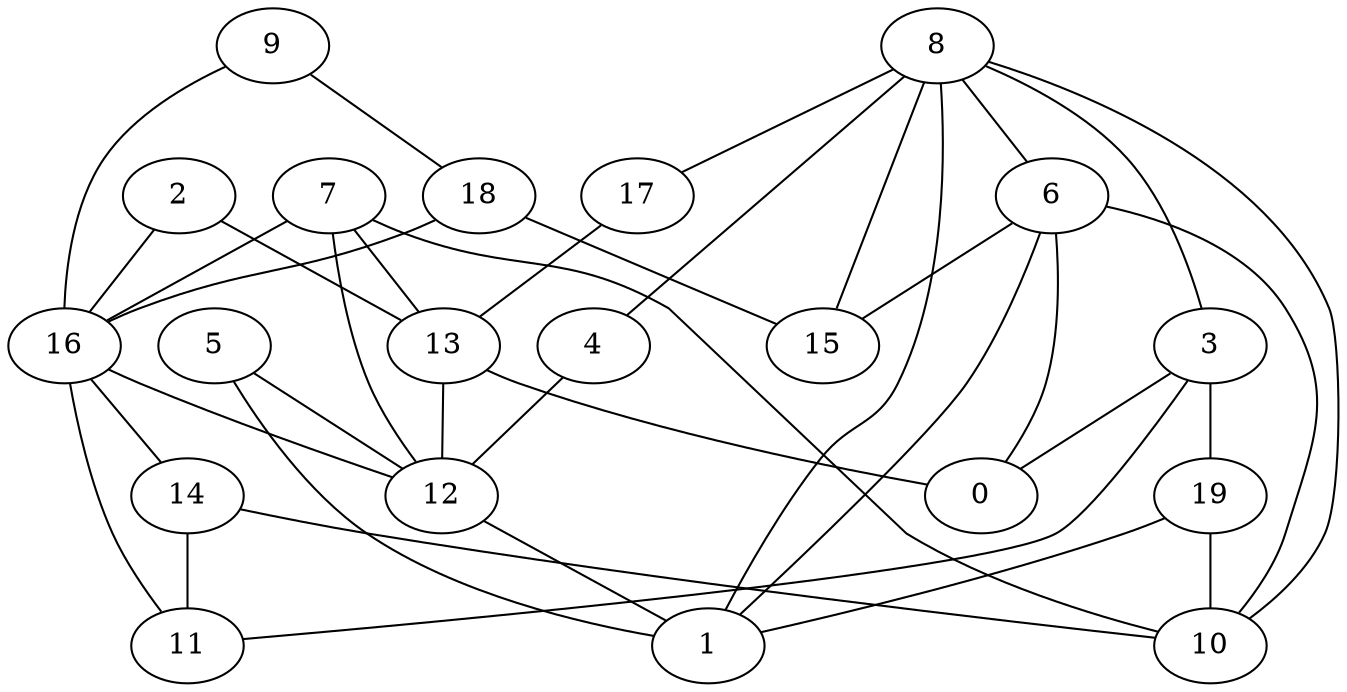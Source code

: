 digraph GG_graph {

subgraph G_graph {
edge [color = black]
"18" -> "15" [dir = none]
"18" -> "16" [dir = none]
"3" -> "19" [dir = none]
"3" -> "11" [dir = none]
"3" -> "0" [dir = none]
"16" -> "14" [dir = none]
"16" -> "12" [dir = none]
"16" -> "11" [dir = none]
"5" -> "12" [dir = none]
"5" -> "1" [dir = none]
"14" -> "11" [dir = none]
"14" -> "10" [dir = none]
"9" -> "18" [dir = none]
"9" -> "16" [dir = none]
"2" -> "16" [dir = none]
"2" -> "13" [dir = none]
"6" -> "1" [dir = none]
"6" -> "0" [dir = none]
"6" -> "15" [dir = none]
"6" -> "10" [dir = none]
"19" -> "1" [dir = none]
"19" -> "10" [dir = none]
"13" -> "0" [dir = none]
"13" -> "12" [dir = none]
"8" -> "4" [dir = none]
"8" -> "17" [dir = none]
"8" -> "3" [dir = none]
"8" -> "1" [dir = none]
"8" -> "10" [dir = none]
"8" -> "15" [dir = none]
"8" -> "6" [dir = none]
"7" -> "13" [dir = none]
"7" -> "12" [dir = none]
"7" -> "10" [dir = none]
"7" -> "16" [dir = none]
"17" -> "13" [dir = none]
"12" -> "1" [dir = none]
"4" -> "12" [dir = none]
}

}
